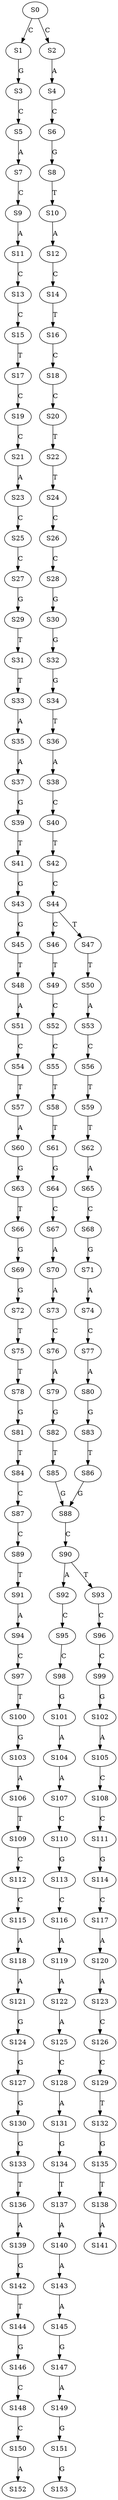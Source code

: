 strict digraph  {
	S0 -> S1 [ label = C ];
	S0 -> S2 [ label = C ];
	S1 -> S3 [ label = G ];
	S2 -> S4 [ label = A ];
	S3 -> S5 [ label = C ];
	S4 -> S6 [ label = C ];
	S5 -> S7 [ label = A ];
	S6 -> S8 [ label = G ];
	S7 -> S9 [ label = C ];
	S8 -> S10 [ label = T ];
	S9 -> S11 [ label = A ];
	S10 -> S12 [ label = A ];
	S11 -> S13 [ label = C ];
	S12 -> S14 [ label = C ];
	S13 -> S15 [ label = C ];
	S14 -> S16 [ label = T ];
	S15 -> S17 [ label = T ];
	S16 -> S18 [ label = C ];
	S17 -> S19 [ label = C ];
	S18 -> S20 [ label = C ];
	S19 -> S21 [ label = C ];
	S20 -> S22 [ label = T ];
	S21 -> S23 [ label = A ];
	S22 -> S24 [ label = T ];
	S23 -> S25 [ label = C ];
	S24 -> S26 [ label = C ];
	S25 -> S27 [ label = C ];
	S26 -> S28 [ label = C ];
	S27 -> S29 [ label = G ];
	S28 -> S30 [ label = G ];
	S29 -> S31 [ label = T ];
	S30 -> S32 [ label = G ];
	S31 -> S33 [ label = T ];
	S32 -> S34 [ label = G ];
	S33 -> S35 [ label = A ];
	S34 -> S36 [ label = T ];
	S35 -> S37 [ label = A ];
	S36 -> S38 [ label = A ];
	S37 -> S39 [ label = G ];
	S38 -> S40 [ label = C ];
	S39 -> S41 [ label = T ];
	S40 -> S42 [ label = T ];
	S41 -> S43 [ label = G ];
	S42 -> S44 [ label = C ];
	S43 -> S45 [ label = G ];
	S44 -> S46 [ label = C ];
	S44 -> S47 [ label = T ];
	S45 -> S48 [ label = T ];
	S46 -> S49 [ label = T ];
	S47 -> S50 [ label = T ];
	S48 -> S51 [ label = A ];
	S49 -> S52 [ label = C ];
	S50 -> S53 [ label = A ];
	S51 -> S54 [ label = C ];
	S52 -> S55 [ label = C ];
	S53 -> S56 [ label = C ];
	S54 -> S57 [ label = T ];
	S55 -> S58 [ label = T ];
	S56 -> S59 [ label = T ];
	S57 -> S60 [ label = A ];
	S58 -> S61 [ label = T ];
	S59 -> S62 [ label = T ];
	S60 -> S63 [ label = G ];
	S61 -> S64 [ label = G ];
	S62 -> S65 [ label = A ];
	S63 -> S66 [ label = T ];
	S64 -> S67 [ label = C ];
	S65 -> S68 [ label = C ];
	S66 -> S69 [ label = G ];
	S67 -> S70 [ label = A ];
	S68 -> S71 [ label = G ];
	S69 -> S72 [ label = G ];
	S70 -> S73 [ label = A ];
	S71 -> S74 [ label = A ];
	S72 -> S75 [ label = T ];
	S73 -> S76 [ label = C ];
	S74 -> S77 [ label = C ];
	S75 -> S78 [ label = T ];
	S76 -> S79 [ label = A ];
	S77 -> S80 [ label = A ];
	S78 -> S81 [ label = G ];
	S79 -> S82 [ label = G ];
	S80 -> S83 [ label = G ];
	S81 -> S84 [ label = T ];
	S82 -> S85 [ label = T ];
	S83 -> S86 [ label = T ];
	S84 -> S87 [ label = C ];
	S85 -> S88 [ label = G ];
	S86 -> S88 [ label = G ];
	S87 -> S89 [ label = C ];
	S88 -> S90 [ label = C ];
	S89 -> S91 [ label = T ];
	S90 -> S92 [ label = A ];
	S90 -> S93 [ label = T ];
	S91 -> S94 [ label = A ];
	S92 -> S95 [ label = C ];
	S93 -> S96 [ label = C ];
	S94 -> S97 [ label = C ];
	S95 -> S98 [ label = C ];
	S96 -> S99 [ label = C ];
	S97 -> S100 [ label = T ];
	S98 -> S101 [ label = G ];
	S99 -> S102 [ label = G ];
	S100 -> S103 [ label = G ];
	S101 -> S104 [ label = A ];
	S102 -> S105 [ label = A ];
	S103 -> S106 [ label = A ];
	S104 -> S107 [ label = A ];
	S105 -> S108 [ label = C ];
	S106 -> S109 [ label = T ];
	S107 -> S110 [ label = C ];
	S108 -> S111 [ label = C ];
	S109 -> S112 [ label = C ];
	S110 -> S113 [ label = G ];
	S111 -> S114 [ label = G ];
	S112 -> S115 [ label = C ];
	S113 -> S116 [ label = C ];
	S114 -> S117 [ label = C ];
	S115 -> S118 [ label = A ];
	S116 -> S119 [ label = A ];
	S117 -> S120 [ label = A ];
	S118 -> S121 [ label = A ];
	S119 -> S122 [ label = A ];
	S120 -> S123 [ label = A ];
	S121 -> S124 [ label = G ];
	S122 -> S125 [ label = A ];
	S123 -> S126 [ label = C ];
	S124 -> S127 [ label = G ];
	S125 -> S128 [ label = C ];
	S126 -> S129 [ label = C ];
	S127 -> S130 [ label = G ];
	S128 -> S131 [ label = A ];
	S129 -> S132 [ label = T ];
	S130 -> S133 [ label = G ];
	S131 -> S134 [ label = G ];
	S132 -> S135 [ label = G ];
	S133 -> S136 [ label = T ];
	S134 -> S137 [ label = T ];
	S135 -> S138 [ label = T ];
	S136 -> S139 [ label = A ];
	S137 -> S140 [ label = A ];
	S138 -> S141 [ label = A ];
	S139 -> S142 [ label = G ];
	S140 -> S143 [ label = A ];
	S142 -> S144 [ label = T ];
	S143 -> S145 [ label = A ];
	S144 -> S146 [ label = G ];
	S145 -> S147 [ label = G ];
	S146 -> S148 [ label = C ];
	S147 -> S149 [ label = A ];
	S148 -> S150 [ label = C ];
	S149 -> S151 [ label = G ];
	S150 -> S152 [ label = A ];
	S151 -> S153 [ label = G ];
}
